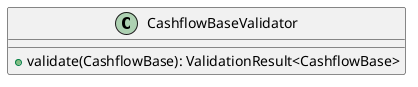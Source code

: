 @startuml

    class CashflowBaseValidator [[CashflowBaseValidator.html]] {
        +validate(CashflowBase): ValidationResult<CashflowBase>
    }

@enduml
